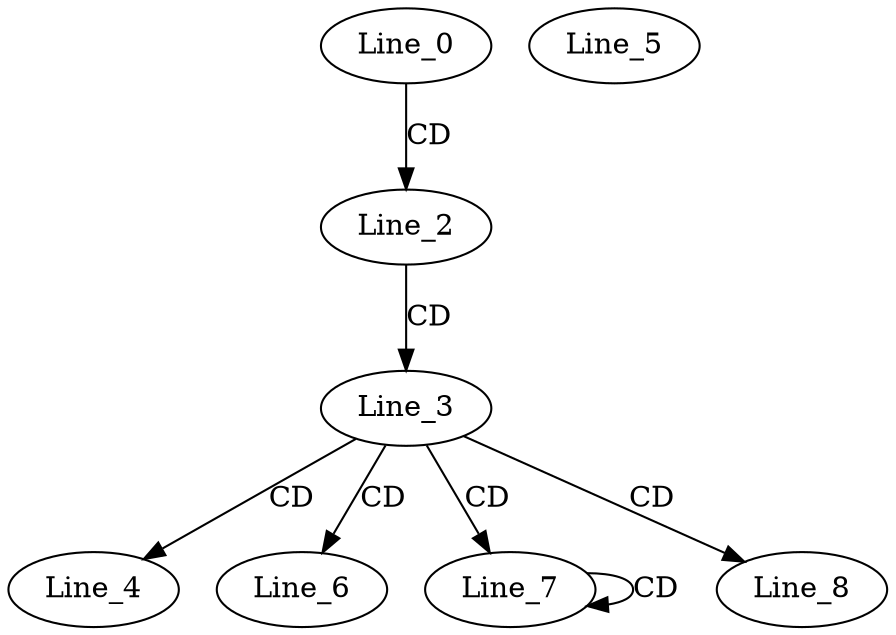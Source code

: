 digraph G {
  Line_0;
  Line_2;
  Line_3;
  Line_4;
  Line_5;
  Line_5;
  Line_5;
  Line_6;
  Line_7;
  Line_7;
  Line_8;
  Line_0 -> Line_2 [ label="CD" ];
  Line_2 -> Line_3 [ label="CD" ];
  Line_3 -> Line_4 [ label="CD" ];
  Line_3 -> Line_6 [ label="CD" ];
  Line_3 -> Line_7 [ label="CD" ];
  Line_7 -> Line_7 [ label="CD" ];
  Line_3 -> Line_8 [ label="CD" ];
}
